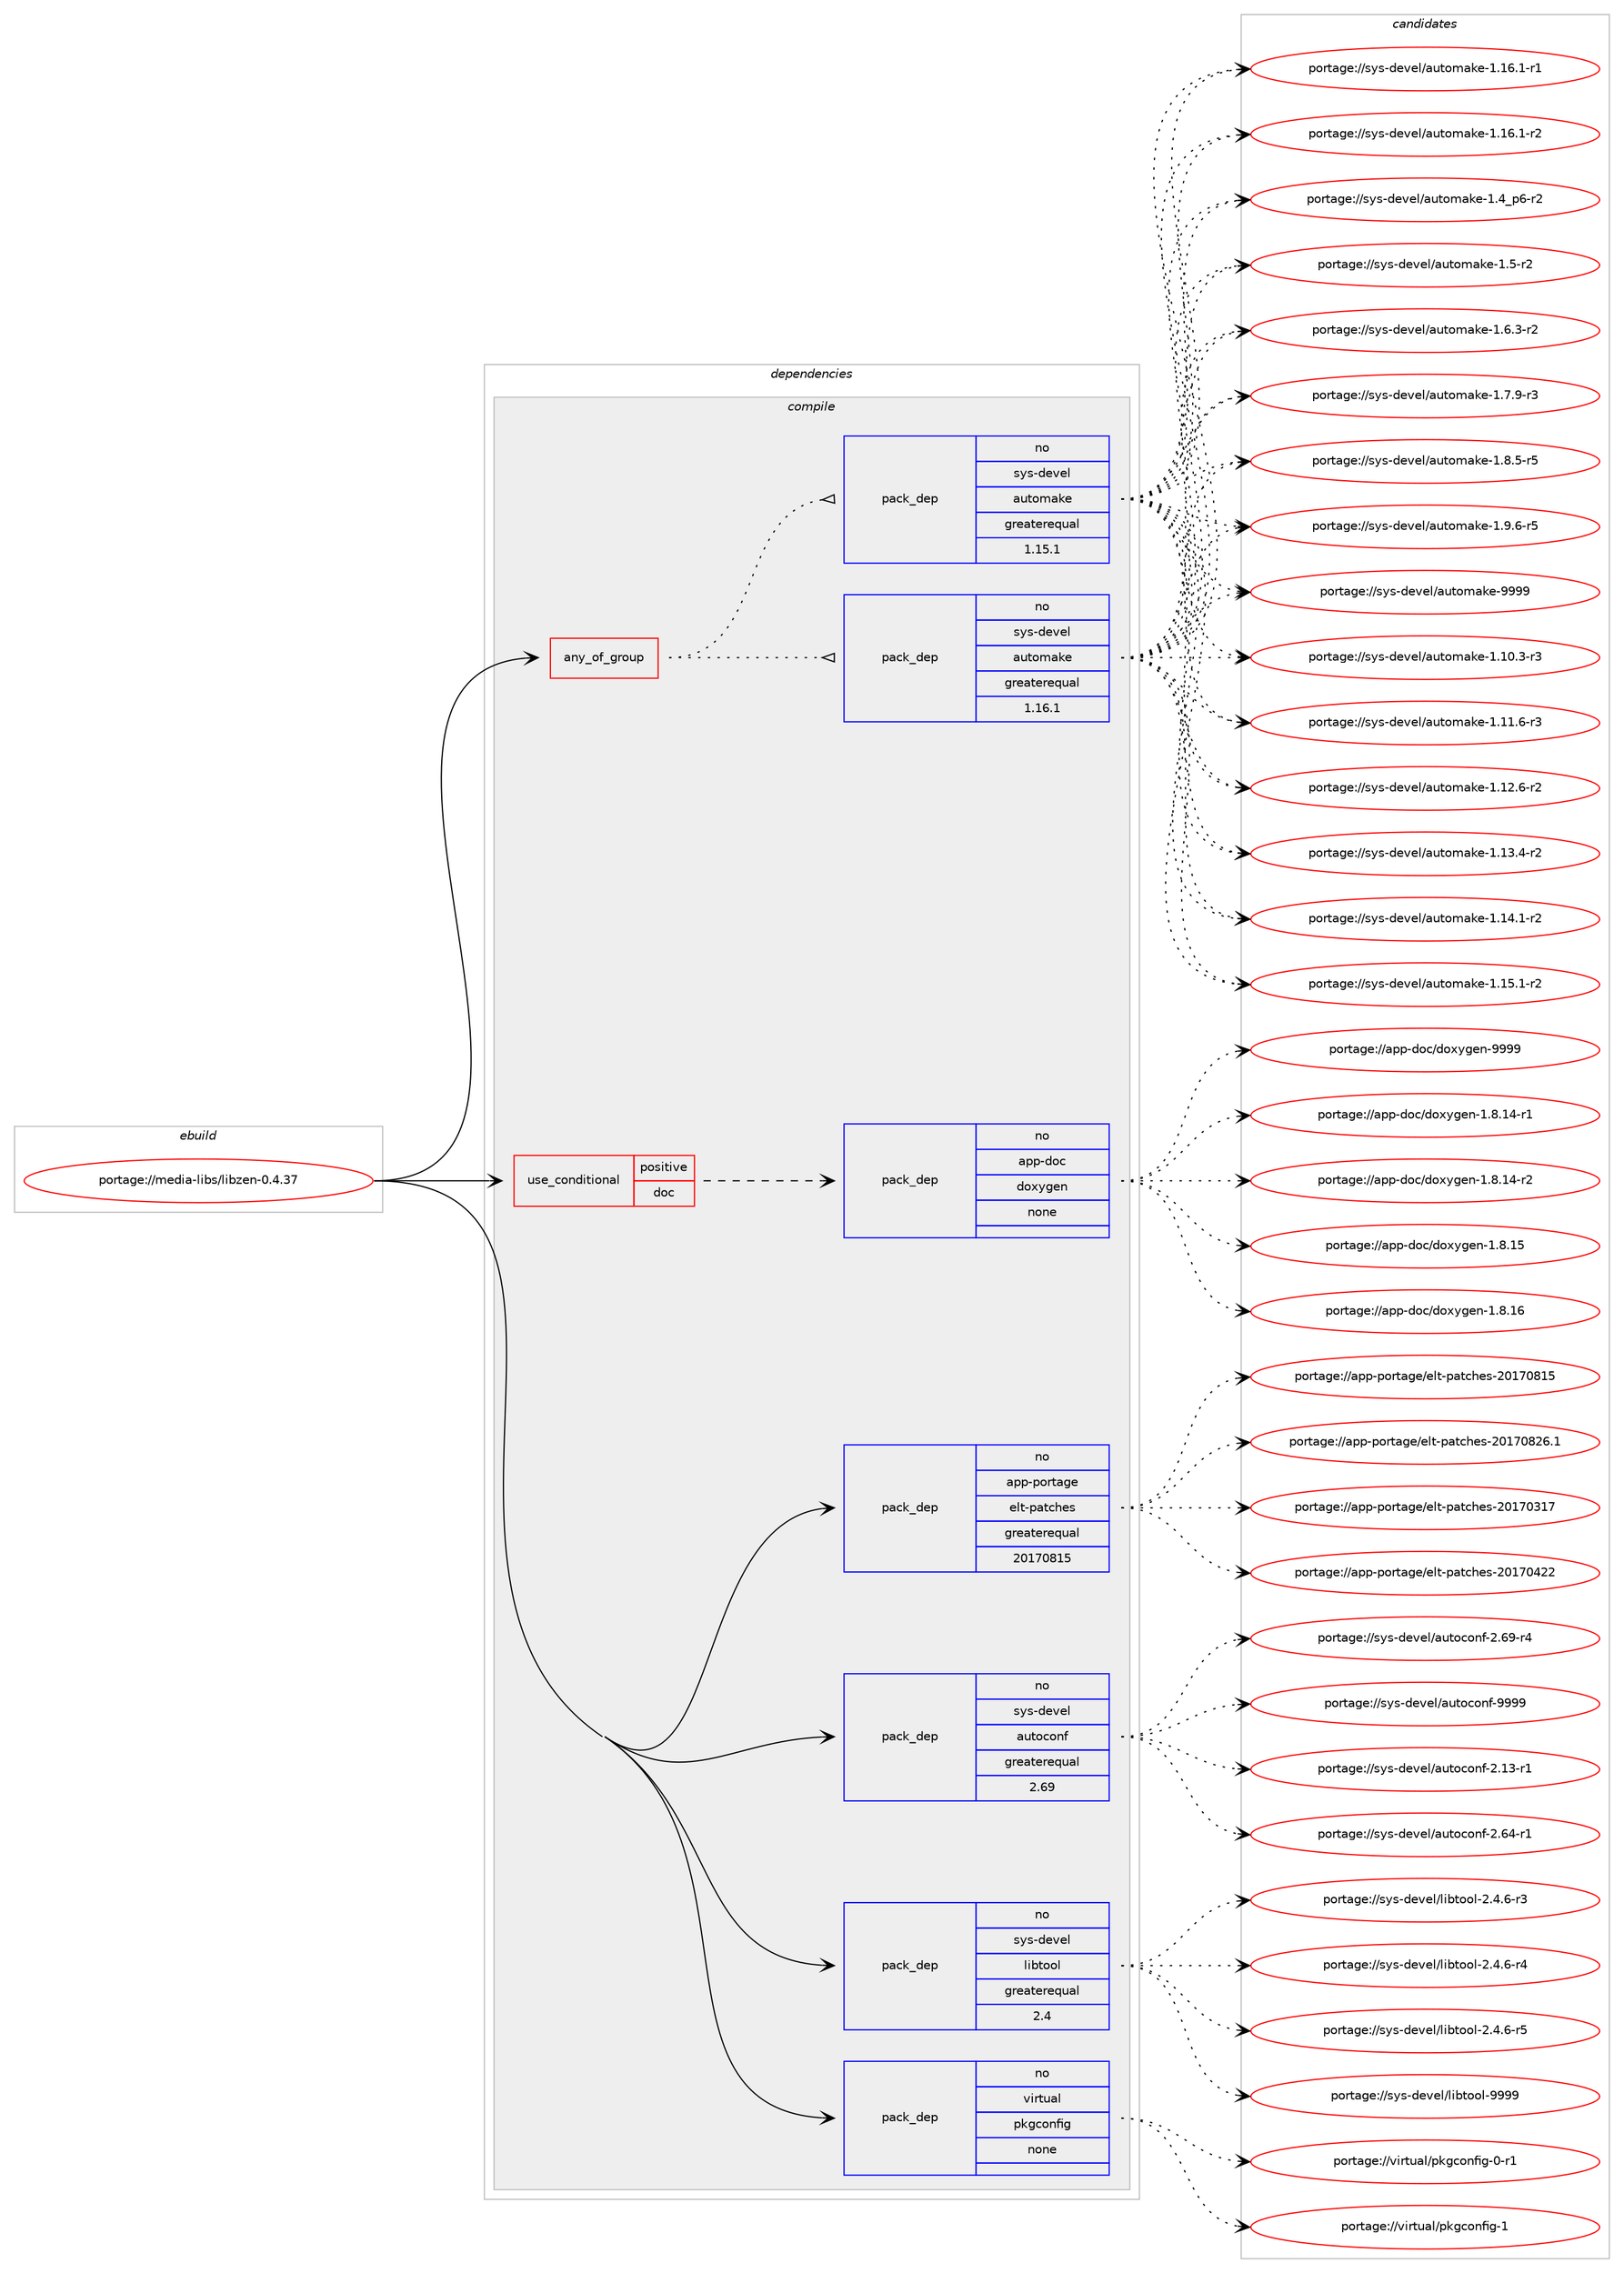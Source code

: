 digraph prolog {

# *************
# Graph options
# *************

newrank=true;
concentrate=true;
compound=true;
graph [rankdir=LR,fontname=Helvetica,fontsize=10,ranksep=1.5];#, ranksep=2.5, nodesep=0.2];
edge  [arrowhead=vee];
node  [fontname=Helvetica,fontsize=10];

# **********
# The ebuild
# **********

subgraph cluster_leftcol {
color=gray;
rank=same;
label=<<i>ebuild</i>>;
id [label="portage://media-libs/libzen-0.4.37", color=red, width=4, href="../media-libs/libzen-0.4.37.svg"];
}

# ****************
# The dependencies
# ****************

subgraph cluster_midcol {
color=gray;
label=<<i>dependencies</i>>;
subgraph cluster_compile {
fillcolor="#eeeeee";
style=filled;
label=<<i>compile</i>>;
subgraph any5133 {
dependency322206 [label=<<TABLE BORDER="0" CELLBORDER="1" CELLSPACING="0" CELLPADDING="4"><TR><TD CELLPADDING="10">any_of_group</TD></TR></TABLE>>, shape=none, color=red];subgraph pack236511 {
dependency322207 [label=<<TABLE BORDER="0" CELLBORDER="1" CELLSPACING="0" CELLPADDING="4" WIDTH="220"><TR><TD ROWSPAN="6" CELLPADDING="30">pack_dep</TD></TR><TR><TD WIDTH="110">no</TD></TR><TR><TD>sys-devel</TD></TR><TR><TD>automake</TD></TR><TR><TD>greaterequal</TD></TR><TR><TD>1.16.1</TD></TR></TABLE>>, shape=none, color=blue];
}
dependency322206:e -> dependency322207:w [weight=20,style="dotted",arrowhead="oinv"];
subgraph pack236512 {
dependency322208 [label=<<TABLE BORDER="0" CELLBORDER="1" CELLSPACING="0" CELLPADDING="4" WIDTH="220"><TR><TD ROWSPAN="6" CELLPADDING="30">pack_dep</TD></TR><TR><TD WIDTH="110">no</TD></TR><TR><TD>sys-devel</TD></TR><TR><TD>automake</TD></TR><TR><TD>greaterequal</TD></TR><TR><TD>1.15.1</TD></TR></TABLE>>, shape=none, color=blue];
}
dependency322206:e -> dependency322208:w [weight=20,style="dotted",arrowhead="oinv"];
}
id:e -> dependency322206:w [weight=20,style="solid",arrowhead="vee"];
subgraph cond80431 {
dependency322209 [label=<<TABLE BORDER="0" CELLBORDER="1" CELLSPACING="0" CELLPADDING="4"><TR><TD ROWSPAN="3" CELLPADDING="10">use_conditional</TD></TR><TR><TD>positive</TD></TR><TR><TD>doc</TD></TR></TABLE>>, shape=none, color=red];
subgraph pack236513 {
dependency322210 [label=<<TABLE BORDER="0" CELLBORDER="1" CELLSPACING="0" CELLPADDING="4" WIDTH="220"><TR><TD ROWSPAN="6" CELLPADDING="30">pack_dep</TD></TR><TR><TD WIDTH="110">no</TD></TR><TR><TD>app-doc</TD></TR><TR><TD>doxygen</TD></TR><TR><TD>none</TD></TR><TR><TD></TD></TR></TABLE>>, shape=none, color=blue];
}
dependency322209:e -> dependency322210:w [weight=20,style="dashed",arrowhead="vee"];
}
id:e -> dependency322209:w [weight=20,style="solid",arrowhead="vee"];
subgraph pack236514 {
dependency322211 [label=<<TABLE BORDER="0" CELLBORDER="1" CELLSPACING="0" CELLPADDING="4" WIDTH="220"><TR><TD ROWSPAN="6" CELLPADDING="30">pack_dep</TD></TR><TR><TD WIDTH="110">no</TD></TR><TR><TD>app-portage</TD></TR><TR><TD>elt-patches</TD></TR><TR><TD>greaterequal</TD></TR><TR><TD>20170815</TD></TR></TABLE>>, shape=none, color=blue];
}
id:e -> dependency322211:w [weight=20,style="solid",arrowhead="vee"];
subgraph pack236515 {
dependency322212 [label=<<TABLE BORDER="0" CELLBORDER="1" CELLSPACING="0" CELLPADDING="4" WIDTH="220"><TR><TD ROWSPAN="6" CELLPADDING="30">pack_dep</TD></TR><TR><TD WIDTH="110">no</TD></TR><TR><TD>sys-devel</TD></TR><TR><TD>autoconf</TD></TR><TR><TD>greaterequal</TD></TR><TR><TD>2.69</TD></TR></TABLE>>, shape=none, color=blue];
}
id:e -> dependency322212:w [weight=20,style="solid",arrowhead="vee"];
subgraph pack236516 {
dependency322213 [label=<<TABLE BORDER="0" CELLBORDER="1" CELLSPACING="0" CELLPADDING="4" WIDTH="220"><TR><TD ROWSPAN="6" CELLPADDING="30">pack_dep</TD></TR><TR><TD WIDTH="110">no</TD></TR><TR><TD>sys-devel</TD></TR><TR><TD>libtool</TD></TR><TR><TD>greaterequal</TD></TR><TR><TD>2.4</TD></TR></TABLE>>, shape=none, color=blue];
}
id:e -> dependency322213:w [weight=20,style="solid",arrowhead="vee"];
subgraph pack236517 {
dependency322214 [label=<<TABLE BORDER="0" CELLBORDER="1" CELLSPACING="0" CELLPADDING="4" WIDTH="220"><TR><TD ROWSPAN="6" CELLPADDING="30">pack_dep</TD></TR><TR><TD WIDTH="110">no</TD></TR><TR><TD>virtual</TD></TR><TR><TD>pkgconfig</TD></TR><TR><TD>none</TD></TR><TR><TD></TD></TR></TABLE>>, shape=none, color=blue];
}
id:e -> dependency322214:w [weight=20,style="solid",arrowhead="vee"];
}
subgraph cluster_compileandrun {
fillcolor="#eeeeee";
style=filled;
label=<<i>compile and run</i>>;
}
subgraph cluster_run {
fillcolor="#eeeeee";
style=filled;
label=<<i>run</i>>;
}
}

# **************
# The candidates
# **************

subgraph cluster_choices {
rank=same;
color=gray;
label=<<i>candidates</i>>;

subgraph choice236511 {
color=black;
nodesep=1;
choiceportage11512111545100101118101108479711711611110997107101454946494846514511451 [label="portage://sys-devel/automake-1.10.3-r3", color=red, width=4,href="../sys-devel/automake-1.10.3-r3.svg"];
choiceportage11512111545100101118101108479711711611110997107101454946494946544511451 [label="portage://sys-devel/automake-1.11.6-r3", color=red, width=4,href="../sys-devel/automake-1.11.6-r3.svg"];
choiceportage11512111545100101118101108479711711611110997107101454946495046544511450 [label="portage://sys-devel/automake-1.12.6-r2", color=red, width=4,href="../sys-devel/automake-1.12.6-r2.svg"];
choiceportage11512111545100101118101108479711711611110997107101454946495146524511450 [label="portage://sys-devel/automake-1.13.4-r2", color=red, width=4,href="../sys-devel/automake-1.13.4-r2.svg"];
choiceportage11512111545100101118101108479711711611110997107101454946495246494511450 [label="portage://sys-devel/automake-1.14.1-r2", color=red, width=4,href="../sys-devel/automake-1.14.1-r2.svg"];
choiceportage11512111545100101118101108479711711611110997107101454946495346494511450 [label="portage://sys-devel/automake-1.15.1-r2", color=red, width=4,href="../sys-devel/automake-1.15.1-r2.svg"];
choiceportage11512111545100101118101108479711711611110997107101454946495446494511449 [label="portage://sys-devel/automake-1.16.1-r1", color=red, width=4,href="../sys-devel/automake-1.16.1-r1.svg"];
choiceportage11512111545100101118101108479711711611110997107101454946495446494511450 [label="portage://sys-devel/automake-1.16.1-r2", color=red, width=4,href="../sys-devel/automake-1.16.1-r2.svg"];
choiceportage115121115451001011181011084797117116111109971071014549465295112544511450 [label="portage://sys-devel/automake-1.4_p6-r2", color=red, width=4,href="../sys-devel/automake-1.4_p6-r2.svg"];
choiceportage11512111545100101118101108479711711611110997107101454946534511450 [label="portage://sys-devel/automake-1.5-r2", color=red, width=4,href="../sys-devel/automake-1.5-r2.svg"];
choiceportage115121115451001011181011084797117116111109971071014549465446514511450 [label="portage://sys-devel/automake-1.6.3-r2", color=red, width=4,href="../sys-devel/automake-1.6.3-r2.svg"];
choiceportage115121115451001011181011084797117116111109971071014549465546574511451 [label="portage://sys-devel/automake-1.7.9-r3", color=red, width=4,href="../sys-devel/automake-1.7.9-r3.svg"];
choiceportage115121115451001011181011084797117116111109971071014549465646534511453 [label="portage://sys-devel/automake-1.8.5-r5", color=red, width=4,href="../sys-devel/automake-1.8.5-r5.svg"];
choiceportage115121115451001011181011084797117116111109971071014549465746544511453 [label="portage://sys-devel/automake-1.9.6-r5", color=red, width=4,href="../sys-devel/automake-1.9.6-r5.svg"];
choiceportage115121115451001011181011084797117116111109971071014557575757 [label="portage://sys-devel/automake-9999", color=red, width=4,href="../sys-devel/automake-9999.svg"];
dependency322207:e -> choiceportage11512111545100101118101108479711711611110997107101454946494846514511451:w [style=dotted,weight="100"];
dependency322207:e -> choiceportage11512111545100101118101108479711711611110997107101454946494946544511451:w [style=dotted,weight="100"];
dependency322207:e -> choiceportage11512111545100101118101108479711711611110997107101454946495046544511450:w [style=dotted,weight="100"];
dependency322207:e -> choiceportage11512111545100101118101108479711711611110997107101454946495146524511450:w [style=dotted,weight="100"];
dependency322207:e -> choiceportage11512111545100101118101108479711711611110997107101454946495246494511450:w [style=dotted,weight="100"];
dependency322207:e -> choiceportage11512111545100101118101108479711711611110997107101454946495346494511450:w [style=dotted,weight="100"];
dependency322207:e -> choiceportage11512111545100101118101108479711711611110997107101454946495446494511449:w [style=dotted,weight="100"];
dependency322207:e -> choiceportage11512111545100101118101108479711711611110997107101454946495446494511450:w [style=dotted,weight="100"];
dependency322207:e -> choiceportage115121115451001011181011084797117116111109971071014549465295112544511450:w [style=dotted,weight="100"];
dependency322207:e -> choiceportage11512111545100101118101108479711711611110997107101454946534511450:w [style=dotted,weight="100"];
dependency322207:e -> choiceportage115121115451001011181011084797117116111109971071014549465446514511450:w [style=dotted,weight="100"];
dependency322207:e -> choiceportage115121115451001011181011084797117116111109971071014549465546574511451:w [style=dotted,weight="100"];
dependency322207:e -> choiceportage115121115451001011181011084797117116111109971071014549465646534511453:w [style=dotted,weight="100"];
dependency322207:e -> choiceportage115121115451001011181011084797117116111109971071014549465746544511453:w [style=dotted,weight="100"];
dependency322207:e -> choiceportage115121115451001011181011084797117116111109971071014557575757:w [style=dotted,weight="100"];
}
subgraph choice236512 {
color=black;
nodesep=1;
choiceportage11512111545100101118101108479711711611110997107101454946494846514511451 [label="portage://sys-devel/automake-1.10.3-r3", color=red, width=4,href="../sys-devel/automake-1.10.3-r3.svg"];
choiceportage11512111545100101118101108479711711611110997107101454946494946544511451 [label="portage://sys-devel/automake-1.11.6-r3", color=red, width=4,href="../sys-devel/automake-1.11.6-r3.svg"];
choiceportage11512111545100101118101108479711711611110997107101454946495046544511450 [label="portage://sys-devel/automake-1.12.6-r2", color=red, width=4,href="../sys-devel/automake-1.12.6-r2.svg"];
choiceportage11512111545100101118101108479711711611110997107101454946495146524511450 [label="portage://sys-devel/automake-1.13.4-r2", color=red, width=4,href="../sys-devel/automake-1.13.4-r2.svg"];
choiceportage11512111545100101118101108479711711611110997107101454946495246494511450 [label="portage://sys-devel/automake-1.14.1-r2", color=red, width=4,href="../sys-devel/automake-1.14.1-r2.svg"];
choiceportage11512111545100101118101108479711711611110997107101454946495346494511450 [label="portage://sys-devel/automake-1.15.1-r2", color=red, width=4,href="../sys-devel/automake-1.15.1-r2.svg"];
choiceportage11512111545100101118101108479711711611110997107101454946495446494511449 [label="portage://sys-devel/automake-1.16.1-r1", color=red, width=4,href="../sys-devel/automake-1.16.1-r1.svg"];
choiceportage11512111545100101118101108479711711611110997107101454946495446494511450 [label="portage://sys-devel/automake-1.16.1-r2", color=red, width=4,href="../sys-devel/automake-1.16.1-r2.svg"];
choiceportage115121115451001011181011084797117116111109971071014549465295112544511450 [label="portage://sys-devel/automake-1.4_p6-r2", color=red, width=4,href="../sys-devel/automake-1.4_p6-r2.svg"];
choiceportage11512111545100101118101108479711711611110997107101454946534511450 [label="portage://sys-devel/automake-1.5-r2", color=red, width=4,href="../sys-devel/automake-1.5-r2.svg"];
choiceportage115121115451001011181011084797117116111109971071014549465446514511450 [label="portage://sys-devel/automake-1.6.3-r2", color=red, width=4,href="../sys-devel/automake-1.6.3-r2.svg"];
choiceportage115121115451001011181011084797117116111109971071014549465546574511451 [label="portage://sys-devel/automake-1.7.9-r3", color=red, width=4,href="../sys-devel/automake-1.7.9-r3.svg"];
choiceportage115121115451001011181011084797117116111109971071014549465646534511453 [label="portage://sys-devel/automake-1.8.5-r5", color=red, width=4,href="../sys-devel/automake-1.8.5-r5.svg"];
choiceportage115121115451001011181011084797117116111109971071014549465746544511453 [label="portage://sys-devel/automake-1.9.6-r5", color=red, width=4,href="../sys-devel/automake-1.9.6-r5.svg"];
choiceportage115121115451001011181011084797117116111109971071014557575757 [label="portage://sys-devel/automake-9999", color=red, width=4,href="../sys-devel/automake-9999.svg"];
dependency322208:e -> choiceportage11512111545100101118101108479711711611110997107101454946494846514511451:w [style=dotted,weight="100"];
dependency322208:e -> choiceportage11512111545100101118101108479711711611110997107101454946494946544511451:w [style=dotted,weight="100"];
dependency322208:e -> choiceportage11512111545100101118101108479711711611110997107101454946495046544511450:w [style=dotted,weight="100"];
dependency322208:e -> choiceportage11512111545100101118101108479711711611110997107101454946495146524511450:w [style=dotted,weight="100"];
dependency322208:e -> choiceportage11512111545100101118101108479711711611110997107101454946495246494511450:w [style=dotted,weight="100"];
dependency322208:e -> choiceportage11512111545100101118101108479711711611110997107101454946495346494511450:w [style=dotted,weight="100"];
dependency322208:e -> choiceportage11512111545100101118101108479711711611110997107101454946495446494511449:w [style=dotted,weight="100"];
dependency322208:e -> choiceportage11512111545100101118101108479711711611110997107101454946495446494511450:w [style=dotted,weight="100"];
dependency322208:e -> choiceportage115121115451001011181011084797117116111109971071014549465295112544511450:w [style=dotted,weight="100"];
dependency322208:e -> choiceportage11512111545100101118101108479711711611110997107101454946534511450:w [style=dotted,weight="100"];
dependency322208:e -> choiceportage115121115451001011181011084797117116111109971071014549465446514511450:w [style=dotted,weight="100"];
dependency322208:e -> choiceportage115121115451001011181011084797117116111109971071014549465546574511451:w [style=dotted,weight="100"];
dependency322208:e -> choiceportage115121115451001011181011084797117116111109971071014549465646534511453:w [style=dotted,weight="100"];
dependency322208:e -> choiceportage115121115451001011181011084797117116111109971071014549465746544511453:w [style=dotted,weight="100"];
dependency322208:e -> choiceportage115121115451001011181011084797117116111109971071014557575757:w [style=dotted,weight="100"];
}
subgraph choice236513 {
color=black;
nodesep=1;
choiceportage97112112451001119947100111120121103101110454946564649524511449 [label="portage://app-doc/doxygen-1.8.14-r1", color=red, width=4,href="../app-doc/doxygen-1.8.14-r1.svg"];
choiceportage97112112451001119947100111120121103101110454946564649524511450 [label="portage://app-doc/doxygen-1.8.14-r2", color=red, width=4,href="../app-doc/doxygen-1.8.14-r2.svg"];
choiceportage9711211245100111994710011112012110310111045494656464953 [label="portage://app-doc/doxygen-1.8.15", color=red, width=4,href="../app-doc/doxygen-1.8.15.svg"];
choiceportage9711211245100111994710011112012110310111045494656464954 [label="portage://app-doc/doxygen-1.8.16", color=red, width=4,href="../app-doc/doxygen-1.8.16.svg"];
choiceportage971121124510011199471001111201211031011104557575757 [label="portage://app-doc/doxygen-9999", color=red, width=4,href="../app-doc/doxygen-9999.svg"];
dependency322210:e -> choiceportage97112112451001119947100111120121103101110454946564649524511449:w [style=dotted,weight="100"];
dependency322210:e -> choiceportage97112112451001119947100111120121103101110454946564649524511450:w [style=dotted,weight="100"];
dependency322210:e -> choiceportage9711211245100111994710011112012110310111045494656464953:w [style=dotted,weight="100"];
dependency322210:e -> choiceportage9711211245100111994710011112012110310111045494656464954:w [style=dotted,weight="100"];
dependency322210:e -> choiceportage971121124510011199471001111201211031011104557575757:w [style=dotted,weight="100"];
}
subgraph choice236514 {
color=black;
nodesep=1;
choiceportage97112112451121111141169710310147101108116451129711699104101115455048495548514955 [label="portage://app-portage/elt-patches-20170317", color=red, width=4,href="../app-portage/elt-patches-20170317.svg"];
choiceportage97112112451121111141169710310147101108116451129711699104101115455048495548525050 [label="portage://app-portage/elt-patches-20170422", color=red, width=4,href="../app-portage/elt-patches-20170422.svg"];
choiceportage97112112451121111141169710310147101108116451129711699104101115455048495548564953 [label="portage://app-portage/elt-patches-20170815", color=red, width=4,href="../app-portage/elt-patches-20170815.svg"];
choiceportage971121124511211111411697103101471011081164511297116991041011154550484955485650544649 [label="portage://app-portage/elt-patches-20170826.1", color=red, width=4,href="../app-portage/elt-patches-20170826.1.svg"];
dependency322211:e -> choiceportage97112112451121111141169710310147101108116451129711699104101115455048495548514955:w [style=dotted,weight="100"];
dependency322211:e -> choiceportage97112112451121111141169710310147101108116451129711699104101115455048495548525050:w [style=dotted,weight="100"];
dependency322211:e -> choiceportage97112112451121111141169710310147101108116451129711699104101115455048495548564953:w [style=dotted,weight="100"];
dependency322211:e -> choiceportage971121124511211111411697103101471011081164511297116991041011154550484955485650544649:w [style=dotted,weight="100"];
}
subgraph choice236515 {
color=black;
nodesep=1;
choiceportage1151211154510010111810110847971171161119911111010245504649514511449 [label="portage://sys-devel/autoconf-2.13-r1", color=red, width=4,href="../sys-devel/autoconf-2.13-r1.svg"];
choiceportage1151211154510010111810110847971171161119911111010245504654524511449 [label="portage://sys-devel/autoconf-2.64-r1", color=red, width=4,href="../sys-devel/autoconf-2.64-r1.svg"];
choiceportage1151211154510010111810110847971171161119911111010245504654574511452 [label="portage://sys-devel/autoconf-2.69-r4", color=red, width=4,href="../sys-devel/autoconf-2.69-r4.svg"];
choiceportage115121115451001011181011084797117116111991111101024557575757 [label="portage://sys-devel/autoconf-9999", color=red, width=4,href="../sys-devel/autoconf-9999.svg"];
dependency322212:e -> choiceportage1151211154510010111810110847971171161119911111010245504649514511449:w [style=dotted,weight="100"];
dependency322212:e -> choiceportage1151211154510010111810110847971171161119911111010245504654524511449:w [style=dotted,weight="100"];
dependency322212:e -> choiceportage1151211154510010111810110847971171161119911111010245504654574511452:w [style=dotted,weight="100"];
dependency322212:e -> choiceportage115121115451001011181011084797117116111991111101024557575757:w [style=dotted,weight="100"];
}
subgraph choice236516 {
color=black;
nodesep=1;
choiceportage1151211154510010111810110847108105981161111111084550465246544511451 [label="portage://sys-devel/libtool-2.4.6-r3", color=red, width=4,href="../sys-devel/libtool-2.4.6-r3.svg"];
choiceportage1151211154510010111810110847108105981161111111084550465246544511452 [label="portage://sys-devel/libtool-2.4.6-r4", color=red, width=4,href="../sys-devel/libtool-2.4.6-r4.svg"];
choiceportage1151211154510010111810110847108105981161111111084550465246544511453 [label="portage://sys-devel/libtool-2.4.6-r5", color=red, width=4,href="../sys-devel/libtool-2.4.6-r5.svg"];
choiceportage1151211154510010111810110847108105981161111111084557575757 [label="portage://sys-devel/libtool-9999", color=red, width=4,href="../sys-devel/libtool-9999.svg"];
dependency322213:e -> choiceportage1151211154510010111810110847108105981161111111084550465246544511451:w [style=dotted,weight="100"];
dependency322213:e -> choiceportage1151211154510010111810110847108105981161111111084550465246544511452:w [style=dotted,weight="100"];
dependency322213:e -> choiceportage1151211154510010111810110847108105981161111111084550465246544511453:w [style=dotted,weight="100"];
dependency322213:e -> choiceportage1151211154510010111810110847108105981161111111084557575757:w [style=dotted,weight="100"];
}
subgraph choice236517 {
color=black;
nodesep=1;
choiceportage11810511411611797108471121071039911111010210510345484511449 [label="portage://virtual/pkgconfig-0-r1", color=red, width=4,href="../virtual/pkgconfig-0-r1.svg"];
choiceportage1181051141161179710847112107103991111101021051034549 [label="portage://virtual/pkgconfig-1", color=red, width=4,href="../virtual/pkgconfig-1.svg"];
dependency322214:e -> choiceportage11810511411611797108471121071039911111010210510345484511449:w [style=dotted,weight="100"];
dependency322214:e -> choiceportage1181051141161179710847112107103991111101021051034549:w [style=dotted,weight="100"];
}
}

}
